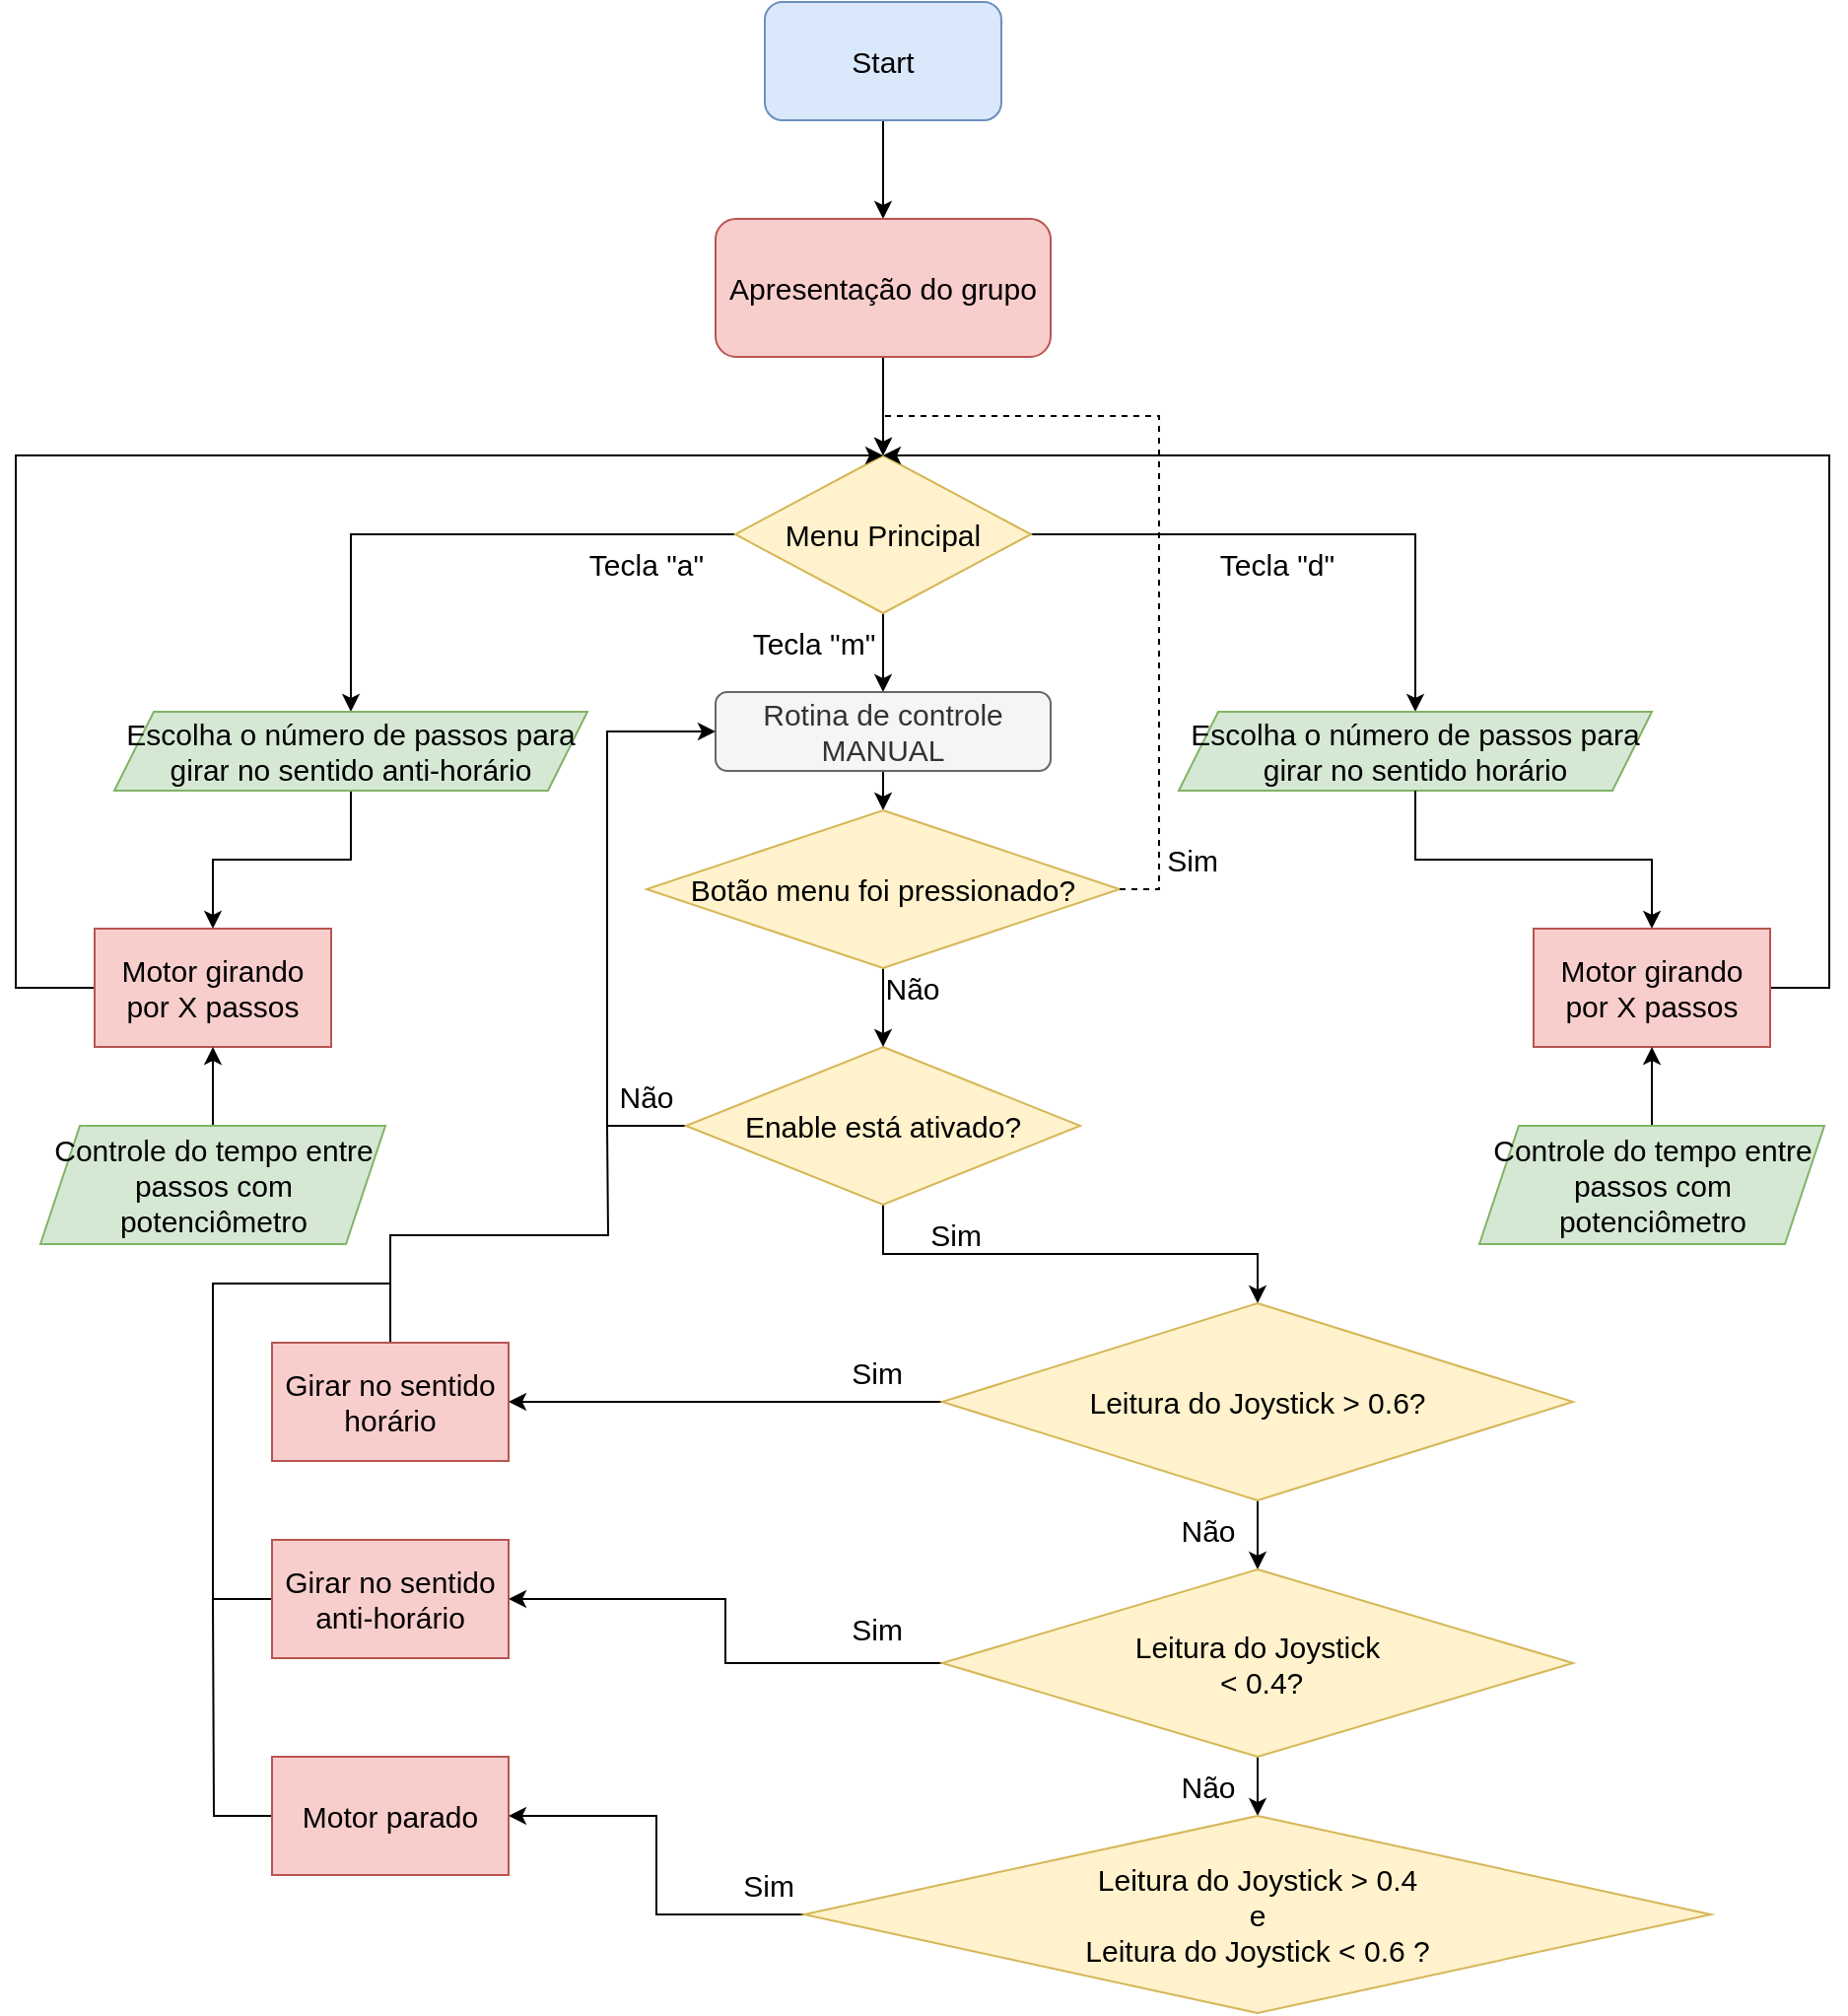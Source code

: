 <mxfile version="15.8.6" type="device"><diagram id="v1QagHJ5Tq1OJ_IMdOfW" name="Page-1"><mxGraphModel dx="1848" dy="500" grid="1" gridSize="10" guides="1" tooltips="1" connect="1" arrows="1" fold="1" page="1" pageScale="1" pageWidth="827" pageHeight="1169" math="0" shadow="0"><root><mxCell id="0"/><mxCell id="1" parent="0"/><mxCell id="gCFb-nPkZqIJga0Z6HMA-13" style="edgeStyle=orthogonalEdgeStyle;rounded=0;orthogonalLoop=1;jettySize=auto;html=1;entryX=0.5;entryY=0;entryDx=0;entryDy=0;fontSize=15;" edge="1" parent="1" source="gCFb-nPkZqIJga0Z6HMA-1" target="gCFb-nPkZqIJga0Z6HMA-2"><mxGeometry relative="1" as="geometry"/></mxCell><mxCell id="gCFb-nPkZqIJga0Z6HMA-1" value="&lt;font style=&quot;font-size: 15px&quot;&gt;Start&lt;/font&gt;" style="rounded=1;whiteSpace=wrap;html=1;fillColor=#dae8fc;strokeColor=#6c8ebf;" vertex="1" parent="1"><mxGeometry x="370" y="70" width="120" height="60" as="geometry"/></mxCell><mxCell id="gCFb-nPkZqIJga0Z6HMA-4" value="" style="edgeStyle=orthogonalEdgeStyle;rounded=0;orthogonalLoop=1;jettySize=auto;html=1;fontSize=15;entryX=0.5;entryY=0;entryDx=0;entryDy=0;" edge="1" parent="1" source="gCFb-nPkZqIJga0Z6HMA-2" target="gCFb-nPkZqIJga0Z6HMA-14"><mxGeometry relative="1" as="geometry"><mxPoint x="430" y="310" as="targetPoint"/></mxGeometry></mxCell><mxCell id="gCFb-nPkZqIJga0Z6HMA-2" value="Apresentação do grupo" style="rounded=1;whiteSpace=wrap;html=1;fontSize=15;fillColor=#f8cecc;strokeColor=#b85450;" vertex="1" parent="1"><mxGeometry x="345" y="180" width="170" height="70" as="geometry"/></mxCell><mxCell id="gCFb-nPkZqIJga0Z6HMA-5" style="edgeStyle=orthogonalEdgeStyle;rounded=0;orthogonalLoop=1;jettySize=auto;html=1;fontSize=15;entryX=0.5;entryY=0;entryDx=0;entryDy=0;exitX=0;exitY=0.5;exitDx=0;exitDy=0;" edge="1" parent="1" source="gCFb-nPkZqIJga0Z6HMA-14" target="gCFb-nPkZqIJga0Z6HMA-15"><mxGeometry relative="1" as="geometry"><mxPoint x="150" y="400" as="targetPoint"/><mxPoint x="290" y="350" as="sourcePoint"/></mxGeometry></mxCell><mxCell id="gCFb-nPkZqIJga0Z6HMA-6" style="edgeStyle=orthogonalEdgeStyle;rounded=0;orthogonalLoop=1;jettySize=auto;html=1;fontSize=15;entryX=0.5;entryY=0;entryDx=0;entryDy=0;exitX=1;exitY=0.5;exitDx=0;exitDy=0;" edge="1" parent="1" source="gCFb-nPkZqIJga0Z6HMA-14" target="gCFb-nPkZqIJga0Z6HMA-19"><mxGeometry relative="1" as="geometry"><mxPoint x="700" y="410" as="targetPoint"/><mxPoint x="530" y="340" as="sourcePoint"/><Array as="points"><mxPoint x="700" y="340"/></Array></mxGeometry></mxCell><mxCell id="gCFb-nPkZqIJga0Z6HMA-9" value="Tecla &quot;a&quot;" style="text;html=1;strokeColor=none;fillColor=none;align=center;verticalAlign=middle;whiteSpace=wrap;rounded=0;fontSize=15;" vertex="1" parent="1"><mxGeometry x="265" y="340" width="90" height="30" as="geometry"/></mxCell><mxCell id="gCFb-nPkZqIJga0Z6HMA-10" value="Tecla &quot;d&quot;" style="text;html=1;strokeColor=none;fillColor=none;align=center;verticalAlign=middle;whiteSpace=wrap;rounded=0;fontSize=15;" vertex="1" parent="1"><mxGeometry x="590" y="340" width="80" height="30" as="geometry"/></mxCell><mxCell id="gCFb-nPkZqIJga0Z6HMA-20" style="edgeStyle=orthogonalEdgeStyle;rounded=0;orthogonalLoop=1;jettySize=auto;html=1;fontSize=15;entryX=0.5;entryY=0;entryDx=0;entryDy=0;" edge="1" parent="1" source="gCFb-nPkZqIJga0Z6HMA-14" target="gCFb-nPkZqIJga0Z6HMA-34"><mxGeometry relative="1" as="geometry"><mxPoint x="430" y="420" as="targetPoint"/></mxGeometry></mxCell><mxCell id="gCFb-nPkZqIJga0Z6HMA-14" value="Menu Principal" style="rhombus;whiteSpace=wrap;html=1;fontSize=15;fillColor=#fff2cc;strokeColor=#d6b656;" vertex="1" parent="1"><mxGeometry x="355" y="300" width="150" height="80" as="geometry"/></mxCell><mxCell id="gCFb-nPkZqIJga0Z6HMA-24" style="edgeStyle=orthogonalEdgeStyle;rounded=0;orthogonalLoop=1;jettySize=auto;html=1;entryX=0.5;entryY=0;entryDx=0;entryDy=0;fontSize=15;" edge="1" parent="1" source="gCFb-nPkZqIJga0Z6HMA-15" target="gCFb-nPkZqIJga0Z6HMA-21"><mxGeometry relative="1" as="geometry"/></mxCell><mxCell id="gCFb-nPkZqIJga0Z6HMA-15" value="Escolha o número de passos para girar no sentido anti-horário" style="shape=parallelogram;perimeter=parallelogramPerimeter;whiteSpace=wrap;html=1;fixedSize=1;fontSize=15;fillColor=#d5e8d4;strokeColor=#82b366;" vertex="1" parent="1"><mxGeometry x="40" y="430" width="240" height="40" as="geometry"/></mxCell><mxCell id="gCFb-nPkZqIJga0Z6HMA-19" value="Escolha o número de passos para girar no sentido horário" style="shape=parallelogram;perimeter=parallelogramPerimeter;whiteSpace=wrap;html=1;fixedSize=1;fontSize=15;fillColor=#d5e8d4;strokeColor=#82b366;" vertex="1" parent="1"><mxGeometry x="580" y="430" width="240" height="40" as="geometry"/></mxCell><mxCell id="gCFb-nPkZqIJga0Z6HMA-25" style="edgeStyle=orthogonalEdgeStyle;rounded=0;orthogonalLoop=1;jettySize=auto;html=1;fontSize=15;" edge="1" parent="1" source="gCFb-nPkZqIJga0Z6HMA-21"><mxGeometry relative="1" as="geometry"><mxPoint x="430" y="300" as="targetPoint"/><Array as="points"><mxPoint x="-10" y="570"/><mxPoint x="-10" y="300"/></Array></mxGeometry></mxCell><mxCell id="gCFb-nPkZqIJga0Z6HMA-21" value="Motor girando por X passos" style="rounded=0;whiteSpace=wrap;html=1;fontSize=15;fillColor=#f8cecc;strokeColor=#b85450;" vertex="1" parent="1"><mxGeometry x="30" y="540" width="120" height="60" as="geometry"/></mxCell><mxCell id="gCFb-nPkZqIJga0Z6HMA-23" style="edgeStyle=orthogonalEdgeStyle;rounded=0;orthogonalLoop=1;jettySize=auto;html=1;entryX=0.5;entryY=1;entryDx=0;entryDy=0;fontSize=15;" edge="1" parent="1" source="gCFb-nPkZqIJga0Z6HMA-22" target="gCFb-nPkZqIJga0Z6HMA-21"><mxGeometry relative="1" as="geometry"/></mxCell><mxCell id="gCFb-nPkZqIJga0Z6HMA-22" value="Controle do tempo entre passos com potenciômetro" style="shape=parallelogram;perimeter=parallelogramPerimeter;whiteSpace=wrap;html=1;fixedSize=1;fontSize=15;fillColor=#d5e8d4;strokeColor=#82b366;" vertex="1" parent="1"><mxGeometry x="2.5" y="640" width="175" height="60" as="geometry"/></mxCell><mxCell id="gCFb-nPkZqIJga0Z6HMA-26" style="edgeStyle=orthogonalEdgeStyle;rounded=0;orthogonalLoop=1;jettySize=auto;html=1;entryX=0.5;entryY=0;entryDx=0;entryDy=0;fontSize=15;exitX=0.5;exitY=1;exitDx=0;exitDy=0;" edge="1" parent="1" target="gCFb-nPkZqIJga0Z6HMA-27" source="gCFb-nPkZqIJga0Z6HMA-19"><mxGeometry relative="1" as="geometry"><mxPoint x="650" y="480" as="sourcePoint"/></mxGeometry></mxCell><mxCell id="gCFb-nPkZqIJga0Z6HMA-31" style="edgeStyle=orthogonalEdgeStyle;rounded=0;orthogonalLoop=1;jettySize=auto;html=1;entryX=0.5;entryY=0;entryDx=0;entryDy=0;fontSize=15;" edge="1" parent="1" source="gCFb-nPkZqIJga0Z6HMA-27" target="gCFb-nPkZqIJga0Z6HMA-14"><mxGeometry relative="1" as="geometry"><Array as="points"><mxPoint x="910" y="570"/><mxPoint x="910" y="300"/></Array></mxGeometry></mxCell><mxCell id="gCFb-nPkZqIJga0Z6HMA-27" value="Motor girando por X passos" style="rounded=0;whiteSpace=wrap;html=1;fontSize=15;fillColor=#f8cecc;strokeColor=#b85450;" vertex="1" parent="1"><mxGeometry x="760" y="540" width="120" height="60" as="geometry"/></mxCell><mxCell id="gCFb-nPkZqIJga0Z6HMA-30" style="edgeStyle=orthogonalEdgeStyle;rounded=0;orthogonalLoop=1;jettySize=auto;html=1;entryX=0.5;entryY=1;entryDx=0;entryDy=0;fontSize=15;" edge="1" parent="1" source="gCFb-nPkZqIJga0Z6HMA-29" target="gCFb-nPkZqIJga0Z6HMA-27"><mxGeometry relative="1" as="geometry"/></mxCell><mxCell id="gCFb-nPkZqIJga0Z6HMA-29" value="Controle do tempo entre passos com potenciômetro" style="shape=parallelogram;perimeter=parallelogramPerimeter;whiteSpace=wrap;html=1;fixedSize=1;fontSize=15;fillColor=#d5e8d4;strokeColor=#82b366;" vertex="1" parent="1"><mxGeometry x="732.5" y="640" width="175" height="60" as="geometry"/></mxCell><mxCell id="gCFb-nPkZqIJga0Z6HMA-32" value="Tecla &quot;m&quot;" style="text;html=1;strokeColor=none;fillColor=none;align=center;verticalAlign=middle;whiteSpace=wrap;rounded=0;fontSize=15;" vertex="1" parent="1"><mxGeometry x="355" y="380" width="80" height="30" as="geometry"/></mxCell><mxCell id="gCFb-nPkZqIJga0Z6HMA-77" style="edgeStyle=orthogonalEdgeStyle;rounded=0;orthogonalLoop=1;jettySize=auto;html=1;exitX=0.5;exitY=1;exitDx=0;exitDy=0;entryX=0.5;entryY=0;entryDx=0;entryDy=0;fontSize=15;endArrow=classic;endFill=1;" edge="1" parent="1" source="gCFb-nPkZqIJga0Z6HMA-34" target="gCFb-nPkZqIJga0Z6HMA-41"><mxGeometry relative="1" as="geometry"/></mxCell><mxCell id="gCFb-nPkZqIJga0Z6HMA-34" value="Rotina de controle MANUAL" style="rounded=1;whiteSpace=wrap;html=1;fontSize=15;fillColor=#f5f5f5;fontColor=#333333;strokeColor=#666666;" vertex="1" parent="1"><mxGeometry x="345" y="420" width="170" height="40" as="geometry"/></mxCell><mxCell id="gCFb-nPkZqIJga0Z6HMA-37" style="edgeStyle=orthogonalEdgeStyle;rounded=0;orthogonalLoop=1;jettySize=auto;html=1;entryX=0;entryY=0.5;entryDx=0;entryDy=0;fontSize=15;exitX=0;exitY=0.5;exitDx=0;exitDy=0;" edge="1" parent="1" source="gCFb-nPkZqIJga0Z6HMA-35" target="gCFb-nPkZqIJga0Z6HMA-34"><mxGeometry relative="1" as="geometry"><mxPoint x="250" y="660" as="sourcePoint"/><Array as="points"><mxPoint x="290" y="640"/><mxPoint x="290" y="440"/></Array></mxGeometry></mxCell><mxCell id="gCFb-nPkZqIJga0Z6HMA-45" style="edgeStyle=orthogonalEdgeStyle;rounded=0;orthogonalLoop=1;jettySize=auto;html=1;fontSize=15;" edge="1" parent="1" source="gCFb-nPkZqIJga0Z6HMA-35" target="gCFb-nPkZqIJga0Z6HMA-48"><mxGeometry relative="1" as="geometry"><mxPoint x="430" y="720" as="targetPoint"/></mxGeometry></mxCell><mxCell id="gCFb-nPkZqIJga0Z6HMA-35" value="Enable está ativado?" style="rhombus;whiteSpace=wrap;html=1;fontSize=15;fillColor=#fff2cc;strokeColor=#d6b656;" vertex="1" parent="1"><mxGeometry x="330" y="600" width="200" height="80" as="geometry"/></mxCell><mxCell id="gCFb-nPkZqIJga0Z6HMA-38" value="Não" style="text;html=1;strokeColor=none;fillColor=none;align=center;verticalAlign=middle;whiteSpace=wrap;rounded=0;fontSize=15;" vertex="1" parent="1"><mxGeometry x="420" y="555" width="50" height="30" as="geometry"/></mxCell><mxCell id="gCFb-nPkZqIJga0Z6HMA-40" value="&amp;nbsp;Sim" style="text;html=1;strokeColor=none;fillColor=none;align=center;verticalAlign=middle;whiteSpace=wrap;rounded=0;fontSize=15;" vertex="1" parent="1"><mxGeometry x="440" y="680" width="50" height="30" as="geometry"/></mxCell><mxCell id="gCFb-nPkZqIJga0Z6HMA-44" style="edgeStyle=orthogonalEdgeStyle;rounded=0;orthogonalLoop=1;jettySize=auto;html=1;entryX=0.5;entryY=0;entryDx=0;entryDy=0;fontSize=15;" edge="1" parent="1" source="gCFb-nPkZqIJga0Z6HMA-41" target="gCFb-nPkZqIJga0Z6HMA-35"><mxGeometry relative="1" as="geometry"/></mxCell><mxCell id="gCFb-nPkZqIJga0Z6HMA-41" value="Botão menu foi pressionado?" style="rhombus;whiteSpace=wrap;html=1;fontSize=15;fillColor=#fff2cc;strokeColor=#d6b656;" vertex="1" parent="1"><mxGeometry x="310" y="480" width="240" height="80" as="geometry"/></mxCell><mxCell id="gCFb-nPkZqIJga0Z6HMA-43" style="edgeStyle=orthogonalEdgeStyle;rounded=0;orthogonalLoop=1;jettySize=auto;html=1;entryX=0.5;entryY=0;entryDx=0;entryDy=0;fontSize=15;exitX=1;exitY=0.5;exitDx=0;exitDy=0;dashed=1;" edge="1" parent="1" source="gCFb-nPkZqIJga0Z6HMA-41" target="gCFb-nPkZqIJga0Z6HMA-14"><mxGeometry relative="1" as="geometry"><mxPoint x="320.0" y="585" as="sourcePoint"/><mxPoint x="320.0" y="545" as="targetPoint"/></mxGeometry></mxCell><mxCell id="gCFb-nPkZqIJga0Z6HMA-46" value="Não" style="text;html=1;strokeColor=none;fillColor=none;align=center;verticalAlign=middle;whiteSpace=wrap;rounded=0;fontSize=15;" vertex="1" parent="1"><mxGeometry x="285" y="610" width="50" height="30" as="geometry"/></mxCell><mxCell id="gCFb-nPkZqIJga0Z6HMA-47" value="&amp;nbsp;Sim" style="text;html=1;strokeColor=none;fillColor=none;align=center;verticalAlign=middle;whiteSpace=wrap;rounded=0;fontSize=15;" vertex="1" parent="1"><mxGeometry x="560" y="490" width="50" height="30" as="geometry"/></mxCell><mxCell id="gCFb-nPkZqIJga0Z6HMA-49" style="edgeStyle=orthogonalEdgeStyle;rounded=0;orthogonalLoop=1;jettySize=auto;html=1;fontSize=15;entryX=0.5;entryY=0;entryDx=0;entryDy=0;exitX=0.5;exitY=1;exitDx=0;exitDy=0;" edge="1" parent="1" source="gCFb-nPkZqIJga0Z6HMA-48" target="gCFb-nPkZqIJga0Z6HMA-57"><mxGeometry relative="1" as="geometry"><mxPoint x="310" y="890" as="targetPoint"/><Array as="points"><mxPoint x="620" y="840"/><mxPoint x="620" y="840"/></Array></mxGeometry></mxCell><mxCell id="gCFb-nPkZqIJga0Z6HMA-54" style="edgeStyle=orthogonalEdgeStyle;rounded=0;orthogonalLoop=1;jettySize=auto;html=1;entryX=1;entryY=0.5;entryDx=0;entryDy=0;fontSize=15;" edge="1" parent="1" source="gCFb-nPkZqIJga0Z6HMA-48" target="gCFb-nPkZqIJga0Z6HMA-53"><mxGeometry relative="1" as="geometry"/></mxCell><mxCell id="gCFb-nPkZqIJga0Z6HMA-48" value="Leitura do Joystick &amp;gt; 0.6?" style="rhombus;whiteSpace=wrap;html=1;fontSize=15;fillColor=#fff2cc;strokeColor=#d6b656;" vertex="1" parent="1"><mxGeometry x="460" y="730" width="320" height="100" as="geometry"/></mxCell><mxCell id="gCFb-nPkZqIJga0Z6HMA-50" value="&amp;nbsp;Sim" style="text;html=1;strokeColor=none;fillColor=none;align=center;verticalAlign=middle;whiteSpace=wrap;rounded=0;fontSize=15;" vertex="1" parent="1"><mxGeometry x="400" y="880" width="50" height="30" as="geometry"/></mxCell><mxCell id="gCFb-nPkZqIJga0Z6HMA-51" value="&amp;nbsp;Sim" style="text;html=1;strokeColor=none;fillColor=none;align=center;verticalAlign=middle;whiteSpace=wrap;rounded=0;fontSize=15;" vertex="1" parent="1"><mxGeometry x="400" y="750" width="50" height="30" as="geometry"/></mxCell><mxCell id="gCFb-nPkZqIJga0Z6HMA-55" style="edgeStyle=orthogonalEdgeStyle;rounded=0;orthogonalLoop=1;jettySize=auto;html=1;exitX=0.5;exitY=0;exitDx=0;exitDy=0;fontSize=15;endArrow=none;endFill=0;" edge="1" parent="1" source="gCFb-nPkZqIJga0Z6HMA-53"><mxGeometry relative="1" as="geometry"><mxPoint x="290" y="640" as="targetPoint"/></mxGeometry></mxCell><mxCell id="gCFb-nPkZqIJga0Z6HMA-53" value="Girar no sentido horário" style="rounded=0;whiteSpace=wrap;html=1;fontSize=15;fillColor=#f8cecc;strokeColor=#b85450;" vertex="1" parent="1"><mxGeometry x="120" y="750" width="120" height="60" as="geometry"/></mxCell><mxCell id="gCFb-nPkZqIJga0Z6HMA-56" value="Não" style="text;html=1;strokeColor=none;fillColor=none;align=center;verticalAlign=middle;whiteSpace=wrap;rounded=0;fontSize=15;" vertex="1" parent="1"><mxGeometry x="570" y="830" width="50" height="30" as="geometry"/></mxCell><mxCell id="gCFb-nPkZqIJga0Z6HMA-64" style="edgeStyle=orthogonalEdgeStyle;rounded=0;orthogonalLoop=1;jettySize=auto;html=1;entryX=0.5;entryY=0;entryDx=0;entryDy=0;fontSize=15;endArrow=classic;endFill=1;" edge="1" parent="1" source="gCFb-nPkZqIJga0Z6HMA-57" target="gCFb-nPkZqIJga0Z6HMA-58"><mxGeometry relative="1" as="geometry"/></mxCell><mxCell id="gCFb-nPkZqIJga0Z6HMA-65" value="" style="edgeStyle=orthogonalEdgeStyle;rounded=0;orthogonalLoop=1;jettySize=auto;html=1;fontSize=15;endArrow=classic;endFill=1;entryX=1;entryY=0.5;entryDx=0;entryDy=0;" edge="1" parent="1" source="gCFb-nPkZqIJga0Z6HMA-57" target="gCFb-nPkZqIJga0Z6HMA-63"><mxGeometry relative="1" as="geometry"/></mxCell><mxCell id="gCFb-nPkZqIJga0Z6HMA-57" value="Leitura do Joystick&lt;br&gt;&amp;nbsp;&amp;lt; 0.4?" style="rhombus;whiteSpace=wrap;html=1;fontSize=15;fillColor=#fff2cc;strokeColor=#d6b656;" vertex="1" parent="1"><mxGeometry x="460" y="865" width="320" height="95" as="geometry"/></mxCell><mxCell id="gCFb-nPkZqIJga0Z6HMA-68" style="edgeStyle=orthogonalEdgeStyle;rounded=0;orthogonalLoop=1;jettySize=auto;html=1;fontSize=15;endArrow=classic;endFill=1;" edge="1" parent="1" source="gCFb-nPkZqIJga0Z6HMA-58" target="gCFb-nPkZqIJga0Z6HMA-67"><mxGeometry relative="1" as="geometry"/></mxCell><mxCell id="gCFb-nPkZqIJga0Z6HMA-58" value="Leitura do Joystick&amp;nbsp;&amp;gt; 0.4 &lt;br&gt;e &lt;br&gt;Leitura do Joystick&amp;nbsp;&amp;lt; 0.6 ?" style="rhombus;whiteSpace=wrap;html=1;fontSize=15;fillColor=#fff2cc;strokeColor=#d6b656;" vertex="1" parent="1"><mxGeometry x="390" y="990" width="460" height="100" as="geometry"/></mxCell><mxCell id="gCFb-nPkZqIJga0Z6HMA-69" style="edgeStyle=orthogonalEdgeStyle;rounded=0;orthogonalLoop=1;jettySize=auto;html=1;fontSize=15;endArrow=none;endFill=0;exitX=0;exitY=0.5;exitDx=0;exitDy=0;" edge="1" parent="1" source="gCFb-nPkZqIJga0Z6HMA-63"><mxGeometry relative="1" as="geometry"><mxPoint x="180" y="720" as="targetPoint"/><Array as="points"><mxPoint x="90" y="880"/><mxPoint x="90" y="720"/></Array></mxGeometry></mxCell><mxCell id="gCFb-nPkZqIJga0Z6HMA-63" value="Girar no sentido anti-horário" style="rounded=0;whiteSpace=wrap;html=1;fontSize=15;fillColor=#f8cecc;strokeColor=#b85450;" vertex="1" parent="1"><mxGeometry x="120" y="850" width="120" height="60" as="geometry"/></mxCell><mxCell id="gCFb-nPkZqIJga0Z6HMA-66" value="Não" style="text;html=1;strokeColor=none;fillColor=none;align=center;verticalAlign=middle;whiteSpace=wrap;rounded=0;fontSize=15;" vertex="1" parent="1"><mxGeometry x="570" y="960" width="50" height="30" as="geometry"/></mxCell><mxCell id="gCFb-nPkZqIJga0Z6HMA-70" style="edgeStyle=orthogonalEdgeStyle;rounded=0;orthogonalLoop=1;jettySize=auto;html=1;fontSize=15;endArrow=none;endFill=0;" edge="1" parent="1" source="gCFb-nPkZqIJga0Z6HMA-67"><mxGeometry relative="1" as="geometry"><mxPoint x="90" y="880" as="targetPoint"/></mxGeometry></mxCell><mxCell id="gCFb-nPkZqIJga0Z6HMA-67" value="Motor parado" style="rounded=0;whiteSpace=wrap;html=1;fontSize=15;fillColor=#f8cecc;strokeColor=#b85450;" vertex="1" parent="1"><mxGeometry x="120" y="960" width="120" height="60" as="geometry"/></mxCell><mxCell id="gCFb-nPkZqIJga0Z6HMA-71" value="&amp;nbsp;Sim" style="text;html=1;strokeColor=none;fillColor=none;align=center;verticalAlign=middle;whiteSpace=wrap;rounded=0;fontSize=15;" vertex="1" parent="1"><mxGeometry x="345" y="1010" width="50" height="30" as="geometry"/></mxCell><mxCell id="gCFb-nPkZqIJga0Z6HMA-72" style="edgeStyle=orthogonalEdgeStyle;rounded=0;orthogonalLoop=1;jettySize=auto;html=1;exitX=0.5;exitY=1;exitDx=0;exitDy=0;fontSize=15;endArrow=none;endFill=0;" edge="1" parent="1" source="gCFb-nPkZqIJga0Z6HMA-57" target="gCFb-nPkZqIJga0Z6HMA-57"><mxGeometry relative="1" as="geometry"/></mxCell></root></mxGraphModel></diagram></mxfile>